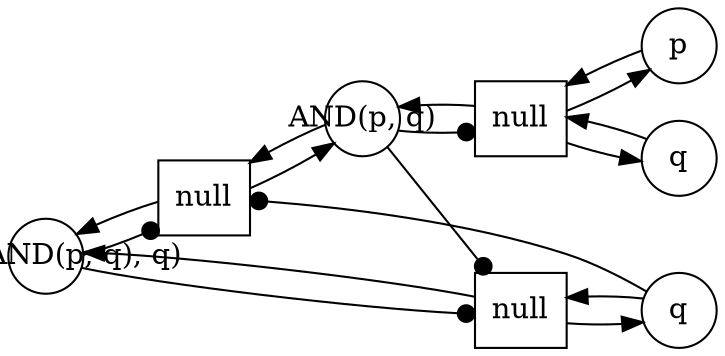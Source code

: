 digraph G {
  rankdir="LR";
  subgraph place {
    graph [shape=circle,color=gray];
    node [shape=circle,fixedsize=true,width=.5];
    pl0 [label="XOR(AND(p, q), q)"];
    pl1 [label="AND(p, q)"];
    pl2 [label="p"];
    pl3 [label="q"];
    pl4 [label="q"];
  } 
  subgraph transitions {
    node [shape=rect,height=.5,width=.5];
    tr0 [label="null"];
    tr1 [label="null"];
    tr2 [label="null"];
  } 
  tr1 -> pl2 [] ;
  pl2 -> tr1 [] ;
  tr1 -> pl3 [] ;
  pl3 -> tr1 [] ;
  tr1 -> pl1 [] ;
  pl1 -> tr1 [arrowhead=dot] ;
  tr0 -> pl1 [] ;
  pl1 -> tr0 [] ;
  tr0 -> pl0 [] ;
  pl0 -> tr0 [arrowhead=dot] ;
  tr2 -> pl4 [] ;
  pl4 -> tr2 [] ;
  tr2 -> pl0 [] ;
  pl0 -> tr2 [arrowhead=dot] ;
  pl4 -> tr0 [arrowhead=dot] ;
  pl1 -> tr2 [arrowhead=dot] ;
}

